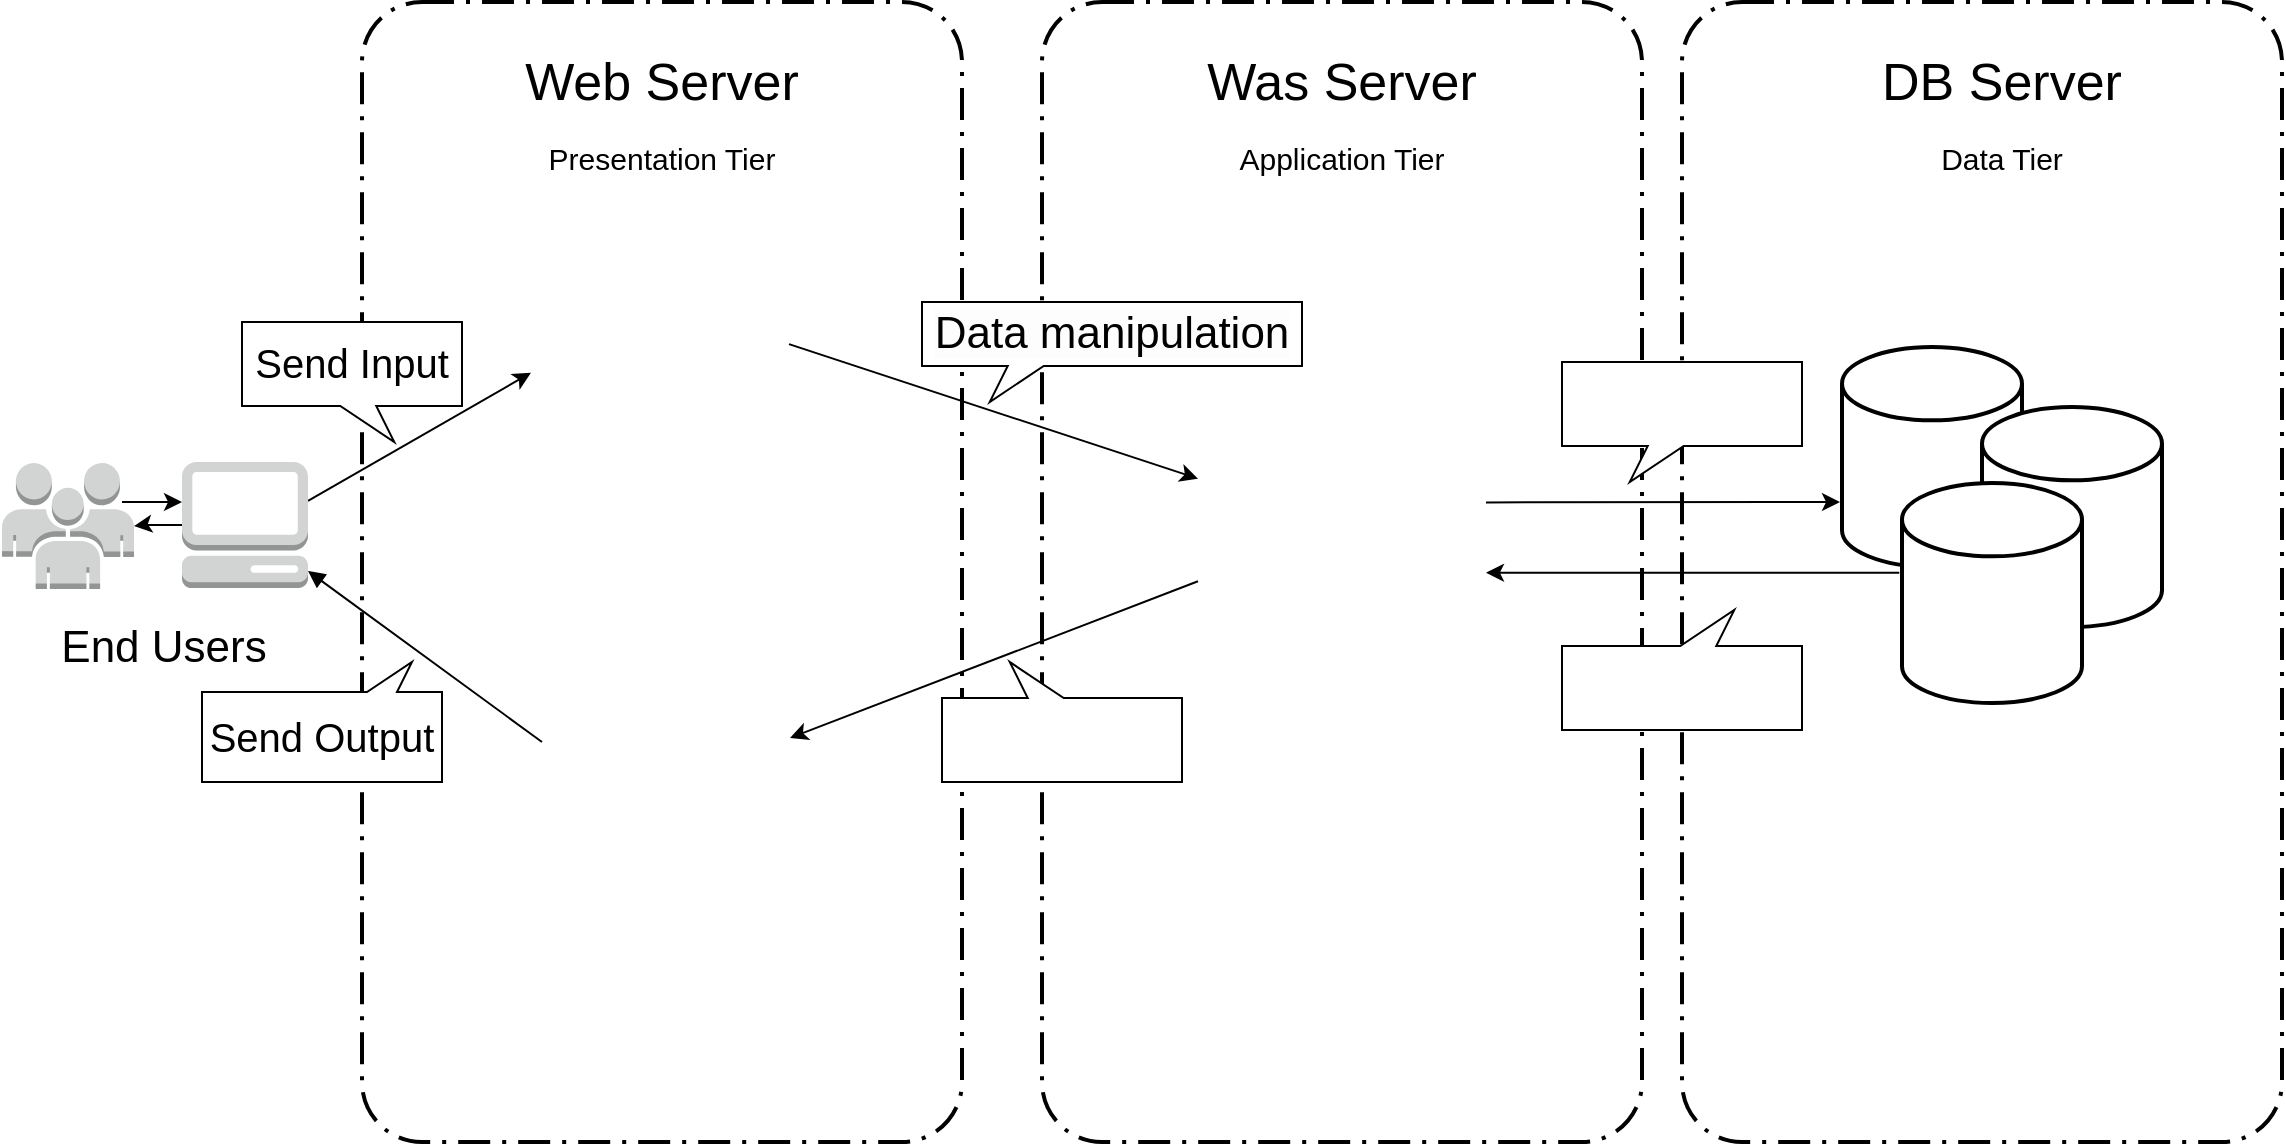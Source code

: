 <mxfile version="20.4.2" type="github">
  <diagram id="1BFLsFC23LwZ4Tyq1mHe" name="페이지-1">
    <mxGraphModel dx="1208" dy="768" grid="1" gridSize="10" guides="1" tooltips="1" connect="1" arrows="1" fold="1" page="1" pageScale="1" pageWidth="1169" pageHeight="827" math="0" shadow="0">
      <root>
        <mxCell id="0" />
        <mxCell id="faKOK6Lq2EOhZ4R2kgbc-43" value="icons" style="locked=1;" parent="0" />
        <mxCell id="faKOK6Lq2EOhZ4R2kgbc-44" value="" style="group" vertex="1" connectable="0" parent="faKOK6Lq2EOhZ4R2kgbc-43">
          <mxGeometry x="276" y="220" width="814" height="322" as="geometry" />
        </mxCell>
        <mxCell id="faKOK6Lq2EOhZ4R2kgbc-45" value="" style="shape=image;html=1;verticalAlign=top;verticalLabelPosition=bottom;labelBackgroundColor=#ffffff;imageAspect=0;aspect=fixed;image=https://cdn4.iconfinder.com/data/icons/thin-line-icons-for-seo-and-development-1/64/seo_programming-128.png" vertex="1" parent="faKOK6Lq2EOhZ4R2kgbc-44">
          <mxGeometry x="332" y="80" width="144" height="144" as="geometry" />
        </mxCell>
        <mxCell id="faKOK6Lq2EOhZ4R2kgbc-46" value="" style="shape=image;html=1;verticalAlign=top;verticalLabelPosition=bottom;labelBackgroundColor=#ffffff;imageAspect=0;aspect=fixed;image=https://cdn4.iconfinder.com/data/icons/minicons-3/640/dialog_box_black-128.png" vertex="1" parent="faKOK6Lq2EOhZ4R2kgbc-44">
          <mxGeometry width="128" height="128" as="geometry" />
        </mxCell>
        <mxCell id="faKOK6Lq2EOhZ4R2kgbc-47" value="" style="group" vertex="1" connectable="0" parent="faKOK6Lq2EOhZ4R2kgbc-44">
          <mxGeometry x="654" y="62.5" width="160" height="178" as="geometry" />
        </mxCell>
        <mxCell id="faKOK6Lq2EOhZ4R2kgbc-48" value="" style="strokeWidth=2;html=1;shape=mxgraph.flowchart.database;whiteSpace=wrap;" vertex="1" parent="faKOK6Lq2EOhZ4R2kgbc-47">
          <mxGeometry width="90" height="110" as="geometry" />
        </mxCell>
        <mxCell id="faKOK6Lq2EOhZ4R2kgbc-49" value="" style="strokeWidth=2;html=1;shape=mxgraph.flowchart.database;whiteSpace=wrap;" vertex="1" parent="faKOK6Lq2EOhZ4R2kgbc-47">
          <mxGeometry x="70" y="30" width="90" height="110" as="geometry" />
        </mxCell>
        <mxCell id="faKOK6Lq2EOhZ4R2kgbc-50" value="" style="strokeWidth=2;html=1;shape=mxgraph.flowchart.database;whiteSpace=wrap;" vertex="1" parent="faKOK6Lq2EOhZ4R2kgbc-47">
          <mxGeometry x="30" y="68" width="90" height="110" as="geometry" />
        </mxCell>
        <mxCell id="faKOK6Lq2EOhZ4R2kgbc-51" value="" style="shape=image;html=1;verticalAlign=top;verticalLabelPosition=bottom;labelBackgroundColor=#ffffff;imageAspect=0;aspect=fixed;image=https://cdn2.iconfinder.com/data/icons/simple-files/128/HTML.png;fontSize=22;" vertex="1" parent="faKOK6Lq2EOhZ4R2kgbc-44">
          <mxGeometry y="194" width="128" height="128" as="geometry" />
        </mxCell>
        <mxCell id="faKOK6Lq2EOhZ4R2kgbc-30" value="arrow" style="locked=1;" parent="0" />
        <mxCell id="faKOK6Lq2EOhZ4R2kgbc-78" value="" style="group" vertex="1" connectable="0" parent="faKOK6Lq2EOhZ4R2kgbc-30">
          <mxGeometry x="70" y="281.056" width="888.65" height="198.944" as="geometry" />
        </mxCell>
        <mxCell id="faKOK6Lq2EOhZ4R2kgbc-76" value="" style="group" vertex="1" connectable="0" parent="faKOK6Lq2EOhZ4R2kgbc-78">
          <mxGeometry x="93" width="795.65" height="198.944" as="geometry" />
        </mxCell>
        <mxCell id="faKOK6Lq2EOhZ4R2kgbc-68" value="" style="endArrow=classic;html=1;rounded=0;fontSize=22;entryX=-0.012;entryY=0.589;entryDx=0;entryDy=0;entryPerimeter=0;" edge="1" parent="faKOK6Lq2EOhZ4R2kgbc-76" target="faKOK6Lq2EOhZ4R2kgbc-46">
          <mxGeometry width="50" height="50" relative="1" as="geometry">
            <mxPoint y="78.345" as="sourcePoint" />
            <mxPoint x="113" y="34.944" as="targetPoint" />
          </mxGeometry>
        </mxCell>
        <mxCell id="faKOK6Lq2EOhZ4R2kgbc-69" value="" style="endArrow=none;html=1;rounded=0;fontSize=22;startArrow=block;startFill=1;endFill=0;" edge="1" parent="faKOK6Lq2EOhZ4R2kgbc-76">
          <mxGeometry width="50" height="50" relative="1" as="geometry">
            <mxPoint y="113.459" as="sourcePoint" />
            <mxPoint x="117" y="198.944" as="targetPoint" />
          </mxGeometry>
        </mxCell>
        <mxCell id="faKOK6Lq2EOhZ4R2kgbc-70" value="" style="endArrow=none;html=1;rounded=0;fontSize=22;startArrow=classic;startFill=1;endFill=0;exitX=1;exitY=0.5;exitDx=0;exitDy=0;" edge="1" parent="faKOK6Lq2EOhZ4R2kgbc-76">
          <mxGeometry width="50" height="50" relative="1" as="geometry">
            <mxPoint x="241" y="196.944" as="sourcePoint" />
            <mxPoint x="445" y="118.596" as="targetPoint" />
          </mxGeometry>
        </mxCell>
        <mxCell id="faKOK6Lq2EOhZ4R2kgbc-71" value="" style="endArrow=classic;html=1;rounded=0;fontSize=22;exitX=0.996;exitY=0.477;exitDx=0;exitDy=0;exitPerimeter=0;" edge="1" parent="faKOK6Lq2EOhZ4R2kgbc-76">
          <mxGeometry width="50" height="50" relative="1" as="geometry">
            <mxPoint x="240.488" as="sourcePoint" />
            <mxPoint x="445" y="67.263" as="targetPoint" />
          </mxGeometry>
        </mxCell>
        <mxCell id="faKOK6Lq2EOhZ4R2kgbc-72" value="" style="endArrow=classic;html=1;rounded=0;fontSize=10;exitX=1;exitY=0.418;exitDx=0;exitDy=0;exitPerimeter=0;" edge="1" parent="faKOK6Lq2EOhZ4R2kgbc-76" source="faKOK6Lq2EOhZ4R2kgbc-45">
          <mxGeometry width="50" height="50" relative="1" as="geometry">
            <mxPoint x="589.864" y="76.832" as="sourcePoint" />
            <mxPoint x="766" y="78.944" as="targetPoint" />
          </mxGeometry>
        </mxCell>
        <mxCell id="faKOK6Lq2EOhZ4R2kgbc-74" value="" style="endArrow=classic;html=1;rounded=0;fontSize=10;entryX=1;entryY=0.662;entryDx=0;entryDy=0;entryPerimeter=0;exitX=-0.015;exitY=0.408;exitDx=0;exitDy=0;exitPerimeter=0;" edge="1" parent="faKOK6Lq2EOhZ4R2kgbc-76">
          <mxGeometry width="50" height="50" relative="1" as="geometry">
            <mxPoint x="795.65" y="114.324" as="sourcePoint" />
            <mxPoint x="589" y="114.272" as="targetPoint" />
          </mxGeometry>
        </mxCell>
        <mxCell id="faKOK6Lq2EOhZ4R2kgbc-77" value="" style="endArrow=classic;html=1;rounded=0;fontSize=10;" edge="1" parent="faKOK6Lq2EOhZ4R2kgbc-78">
          <mxGeometry width="50" height="50" relative="1" as="geometry">
            <mxPoint y="78.944" as="sourcePoint" />
            <mxPoint x="30" y="78.944" as="targetPoint" />
          </mxGeometry>
        </mxCell>
        <mxCell id="1" style="locked=1;" parent="0" />
        <mxCell id="ipY7upk18AWSS5D93XIC-2" value="" style="outlineConnect=0;dashed=0;verticalLabelPosition=bottom;verticalAlign=top;align=center;html=1;shape=mxgraph.aws3.users;fillColor=#D2D3D3;gradientColor=none;" parent="1" vertex="1">
          <mxGeometry x="10" y="340.5" width="66" height="63" as="geometry" />
        </mxCell>
        <mxCell id="faKOK6Lq2EOhZ4R2kgbc-17" value="" style="edgeStyle=orthogonalEdgeStyle;rounded=0;orthogonalLoop=1;jettySize=auto;html=1;" edge="1" parent="1" source="ipY7upk18AWSS5D93XIC-3" target="ipY7upk18AWSS5D93XIC-2">
          <mxGeometry relative="1" as="geometry" />
        </mxCell>
        <mxCell id="ipY7upk18AWSS5D93XIC-3" value="" style="outlineConnect=0;dashed=0;verticalLabelPosition=bottom;verticalAlign=top;align=center;html=1;shape=mxgraph.aws3.management_console;fillColor=#D2D3D3;gradientColor=none;" parent="1" vertex="1">
          <mxGeometry x="100" y="340" width="63" height="63" as="geometry" />
        </mxCell>
        <mxCell id="faKOK6Lq2EOhZ4R2kgbc-22" value="&lt;font style=&quot;font-size: 26px;&quot;&gt;Web Server&lt;/font&gt;" style="text;html=1;strokeColor=none;fillColor=none;align=center;verticalAlign=middle;whiteSpace=wrap;rounded=0;" vertex="1" parent="1">
          <mxGeometry x="260" y="130" width="160" height="40" as="geometry" />
        </mxCell>
        <mxCell id="faKOK6Lq2EOhZ4R2kgbc-23" value="&lt;font style=&quot;font-size: 26px;&quot;&gt;Was Server&lt;/font&gt;" style="text;html=1;strokeColor=none;fillColor=none;align=center;verticalAlign=middle;whiteSpace=wrap;rounded=0;" vertex="1" parent="1">
          <mxGeometry x="600" y="130" width="160" height="40" as="geometry" />
        </mxCell>
        <mxCell id="faKOK6Lq2EOhZ4R2kgbc-24" value="&lt;font style=&quot;font-size: 26px;&quot;&gt;DB Server&lt;/font&gt;" style="text;html=1;strokeColor=none;fillColor=none;align=center;verticalAlign=middle;whiteSpace=wrap;rounded=0;" vertex="1" parent="1">
          <mxGeometry x="930" y="130" width="160" height="40" as="geometry" />
        </mxCell>
        <mxCell id="faKOK6Lq2EOhZ4R2kgbc-25" value="&lt;font style=&quot;font-size: 15px;&quot;&gt;Presentation Tier&lt;/font&gt;" style="text;html=1;strokeColor=none;fillColor=none;align=center;verticalAlign=middle;whiteSpace=wrap;rounded=0;fontSize=26;" vertex="1" parent="1">
          <mxGeometry x="270" y="170" width="140" height="30" as="geometry" />
        </mxCell>
        <mxCell id="faKOK6Lq2EOhZ4R2kgbc-26" value="&lt;font style=&quot;font-size: 15px;&quot;&gt;Application Tier&lt;/font&gt;" style="text;html=1;strokeColor=none;fillColor=none;align=center;verticalAlign=middle;whiteSpace=wrap;rounded=0;fontSize=26;" vertex="1" parent="1">
          <mxGeometry x="610" y="170" width="140" height="30" as="geometry" />
        </mxCell>
        <mxCell id="faKOK6Lq2EOhZ4R2kgbc-27" value="&lt;font style=&quot;font-size: 15px;&quot;&gt;Data Tier&lt;/font&gt;" style="text;html=1;strokeColor=none;fillColor=none;align=center;verticalAlign=middle;whiteSpace=wrap;rounded=0;fontSize=26;" vertex="1" parent="1">
          <mxGeometry x="940" y="170" width="140" height="30" as="geometry" />
        </mxCell>
        <mxCell id="faKOK6Lq2EOhZ4R2kgbc-28" value="&lt;font style=&quot;font-size: 22px;&quot;&gt;End Users&lt;/font&gt;" style="text;html=1;strokeColor=none;fillColor=none;align=center;verticalAlign=middle;whiteSpace=wrap;rounded=0;fontSize=15;" vertex="1" parent="1">
          <mxGeometry x="19" y="414" width="144" height="37" as="geometry" />
        </mxCell>
        <mxCell id="faKOK6Lq2EOhZ4R2kgbc-35" value="outerline" style="locked=1;" parent="0" />
        <mxCell id="faKOK6Lq2EOhZ4R2kgbc-36" value="" style="group" vertex="1" connectable="0" parent="faKOK6Lq2EOhZ4R2kgbc-35">
          <mxGeometry x="190" y="110" width="960" height="570" as="geometry" />
        </mxCell>
        <mxCell id="faKOK6Lq2EOhZ4R2kgbc-37" value="" style="rounded=1;arcSize=10;dashed=1;fillColor=none;gradientColor=none;dashPattern=8 3 1 3;strokeWidth=2;" vertex="1" parent="faKOK6Lq2EOhZ4R2kgbc-36">
          <mxGeometry width="300" height="570" as="geometry" />
        </mxCell>
        <mxCell id="faKOK6Lq2EOhZ4R2kgbc-38" value="" style="rounded=1;arcSize=10;dashed=1;fillColor=none;gradientColor=none;dashPattern=8 3 1 3;strokeWidth=2;" vertex="1" parent="faKOK6Lq2EOhZ4R2kgbc-36">
          <mxGeometry x="340" width="300" height="570" as="geometry" />
        </mxCell>
        <mxCell id="faKOK6Lq2EOhZ4R2kgbc-39" value="" style="rounded=1;arcSize=10;dashed=1;fillColor=none;gradientColor=none;dashPattern=8 3 1 3;strokeWidth=2;" vertex="1" parent="faKOK6Lq2EOhZ4R2kgbc-36">
          <mxGeometry x="660" width="300" height="570" as="geometry" />
        </mxCell>
        <mxCell id="faKOK6Lq2EOhZ4R2kgbc-59" value="callout" style="" parent="0" />
        <mxCell id="faKOK6Lq2EOhZ4R2kgbc-60" value="&lt;font style=&quot;line-height: 1; font-size: 20px;&quot;&gt;Send Input&lt;/font&gt;" style="whiteSpace=wrap;html=1;shape=mxgraph.basic.rectCallout;dx=51.86;dy=18;boundedLbl=1;fontSize=22;direction=east;flipH=1;align=center;" vertex="1" parent="faKOK6Lq2EOhZ4R2kgbc-59">
          <mxGeometry x="130" y="270" width="110" height="60" as="geometry" />
        </mxCell>
        <mxCell id="faKOK6Lq2EOhZ4R2kgbc-61" value="&lt;font style=&quot;font-size: 20px;&quot;&gt;Send Output&lt;/font&gt;" style="whiteSpace=wrap;html=1;shape=mxgraph.basic.rectCallout;dx=30;dy=15;boundedLbl=1;fontSize=22;direction=west;" vertex="1" parent="faKOK6Lq2EOhZ4R2kgbc-59">
          <mxGeometry x="110" y="440" width="120" height="60" as="geometry" />
        </mxCell>
        <mxCell id="faKOK6Lq2EOhZ4R2kgbc-62" value="&lt;span style=&quot;font-family: noto, notojp, notokr, Helvetica, &amp;quot;Microsoft YaHei&amp;quot;, &amp;quot;Apple SD Gothic Neo&amp;quot;, &amp;quot;Malgun Gothic&amp;quot;, &amp;quot;맑은 고딕&amp;quot;, Dotum, 돋움, sans-serif; text-align: start; background-color: rgb(253, 253, 253);&quot;&gt;Data manipulation&lt;/span&gt;" style="whiteSpace=wrap;html=1;shape=mxgraph.basic.rectCallout;dx=51.86;dy=18;boundedLbl=1;fontSize=22;direction=east;flipH=0;" vertex="1" parent="faKOK6Lq2EOhZ4R2kgbc-59">
          <mxGeometry x="470" y="260" width="190" height="50" as="geometry" />
        </mxCell>
        <mxCell id="faKOK6Lq2EOhZ4R2kgbc-63" value="" style="whiteSpace=wrap;html=1;shape=mxgraph.basic.rectCallout;dx=51.86;dy=18;boundedLbl=1;fontSize=22;direction=west;flipH=1;" vertex="1" parent="faKOK6Lq2EOhZ4R2kgbc-59">
          <mxGeometry x="480" y="440" width="120" height="60" as="geometry" />
        </mxCell>
        <mxCell id="faKOK6Lq2EOhZ4R2kgbc-64" value="" style="whiteSpace=wrap;html=1;shape=mxgraph.basic.rectCallout;dx=51.86;dy=18;boundedLbl=1;fontSize=22;direction=east;flipH=0;" vertex="1" parent="faKOK6Lq2EOhZ4R2kgbc-59">
          <mxGeometry x="790" y="290" width="120" height="60" as="geometry" />
        </mxCell>
        <mxCell id="faKOK6Lq2EOhZ4R2kgbc-65" value="" style="whiteSpace=wrap;html=1;shape=mxgraph.basic.rectCallout;dx=51.86;dy=18;boundedLbl=1;fontSize=22;direction=east;flipH=1;flipV=1;" vertex="1" parent="faKOK6Lq2EOhZ4R2kgbc-59">
          <mxGeometry x="790" y="414" width="120" height="60" as="geometry" />
        </mxCell>
        <mxCell id="faKOK6Lq2EOhZ4R2kgbc-79" value="" style="shape=image;html=1;verticalAlign=top;verticalLabelPosition=bottom;labelBackgroundColor=#ffffff;imageAspect=0;aspect=fixed;image=https://cdn0.iconfinder.com/data/icons/communication-technology/500/code_brackets-128.png;fontSize=20;" vertex="1" parent="faKOK6Lq2EOhZ4R2kgbc-59">
          <mxGeometry x="630" y="395" width="98" height="98" as="geometry" />
        </mxCell>
      </root>
    </mxGraphModel>
  </diagram>
</mxfile>
